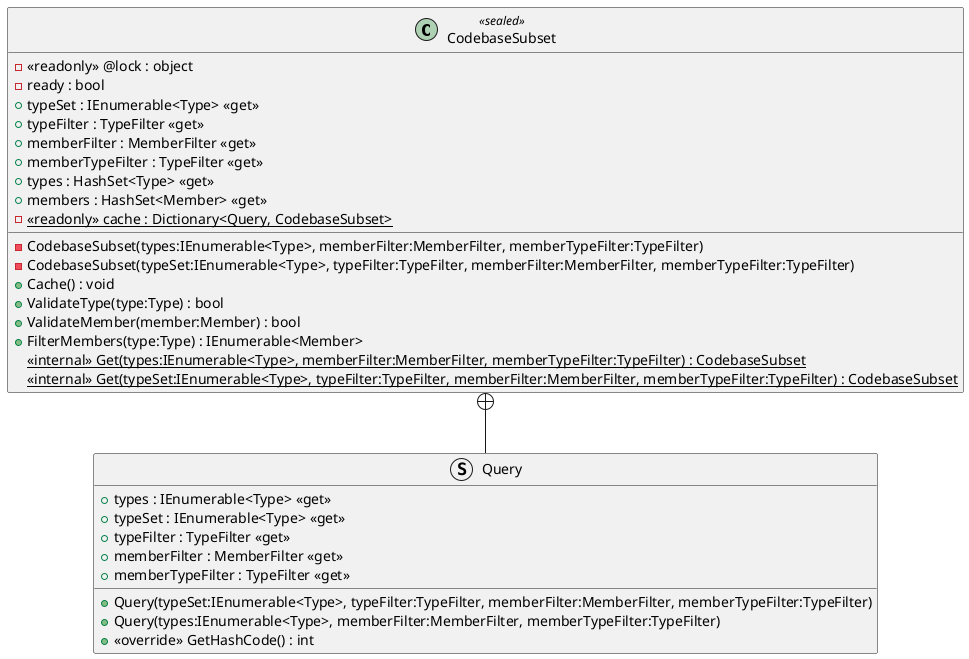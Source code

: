 @startuml
class CodebaseSubset <<sealed>> {
    - CodebaseSubset(types:IEnumerable<Type>, memberFilter:MemberFilter, memberTypeFilter:TypeFilter)
    - CodebaseSubset(typeSet:IEnumerable<Type>, typeFilter:TypeFilter, memberFilter:MemberFilter, memberTypeFilter:TypeFilter)
    - <<readonly>> @lock : object
    - ready : bool
    + typeSet : IEnumerable<Type> <<get>>
    + typeFilter : TypeFilter <<get>>
    + memberFilter : MemberFilter <<get>>
    + memberTypeFilter : TypeFilter <<get>>
    + types : HashSet<Type> <<get>>
    + members : HashSet<Member> <<get>>
    + Cache() : void
    + ValidateType(type:Type) : bool
    + ValidateMember(member:Member) : bool
    + FilterMembers(type:Type) : IEnumerable<Member>
    - {static} <<readonly>> cache : Dictionary<Query, CodebaseSubset>
    <<internal>> {static} Get(types:IEnumerable<Type>, memberFilter:MemberFilter, memberTypeFilter:TypeFilter) : CodebaseSubset
    <<internal>> {static} Get(typeSet:IEnumerable<Type>, typeFilter:TypeFilter, memberFilter:MemberFilter, memberTypeFilter:TypeFilter) : CodebaseSubset
}
struct Query {
    + types : IEnumerable<Type> <<get>>
    + typeSet : IEnumerable<Type> <<get>>
    + typeFilter : TypeFilter <<get>>
    + memberFilter : MemberFilter <<get>>
    + memberTypeFilter : TypeFilter <<get>>
    + Query(typeSet:IEnumerable<Type>, typeFilter:TypeFilter, memberFilter:MemberFilter, memberTypeFilter:TypeFilter)
    + Query(types:IEnumerable<Type>, memberFilter:MemberFilter, memberTypeFilter:TypeFilter)
    + <<override>> GetHashCode() : int
}
CodebaseSubset +-- Query
@enduml
